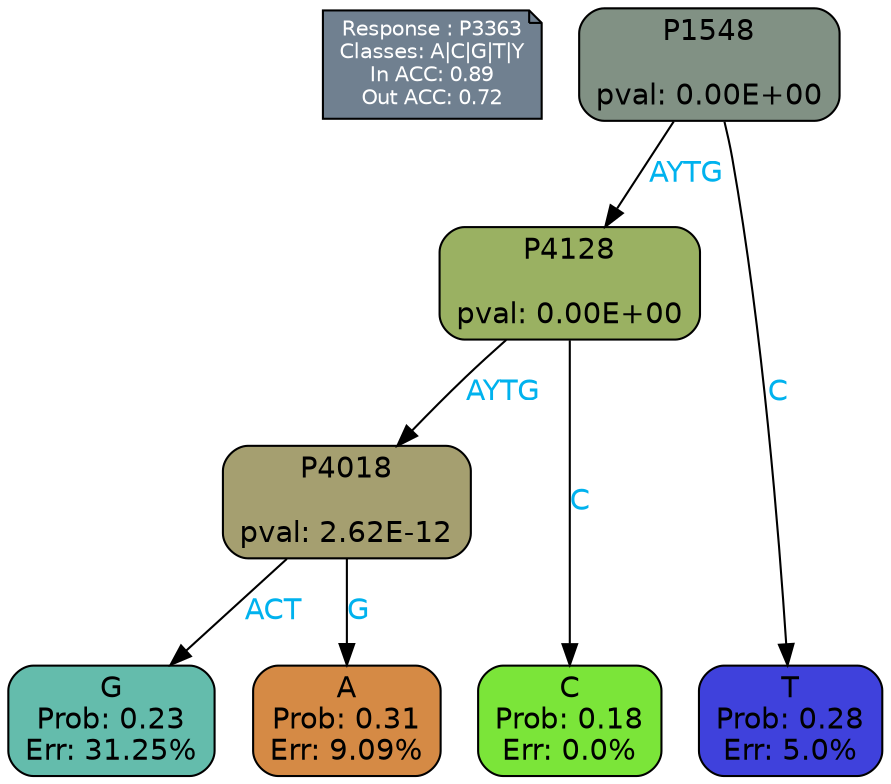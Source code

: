 digraph Tree {
node [shape=box, style="filled, rounded", color="black", fontname=helvetica] ;
graph [ranksep=equally, splines=polylines, bgcolor=transparent, dpi=600] ;
edge [fontname=helvetica] ;
LEGEND [label="Response : P3363
Classes: A|C|G|T|Y
In ACC: 0.89
Out ACC: 0.72
",shape=note,align=left,style=filled,fillcolor="slategray",fontcolor="white",fontsize=10];1 [label="P1548

pval: 0.00E+00", fillcolor="#819184"] ;
2 [label="P4128

pval: 0.00E+00", fillcolor="#9ab162"] ;
3 [label="P4018

pval: 2.62E-12", fillcolor="#a59f70"] ;
4 [label="G
Prob: 0.23
Err: 31.25%", fillcolor="#64bcac"] ;
5 [label="A
Prob: 0.31
Err: 9.09%", fillcolor="#d58a45"] ;
6 [label="C
Prob: 0.18
Err: 0.0%", fillcolor="#7be539"] ;
7 [label="T
Prob: 0.28
Err: 5.0%", fillcolor="#3f41dc"] ;
1 -> 2 [label="AYTG",fontcolor=deepskyblue2] ;
1 -> 7 [label="C",fontcolor=deepskyblue2] ;
2 -> 3 [label="AYTG",fontcolor=deepskyblue2] ;
2 -> 6 [label="C",fontcolor=deepskyblue2] ;
3 -> 4 [label="ACT",fontcolor=deepskyblue2] ;
3 -> 5 [label="G",fontcolor=deepskyblue2] ;
{rank = same; 4;5;6;7;}{rank = same; LEGEND;1;}}